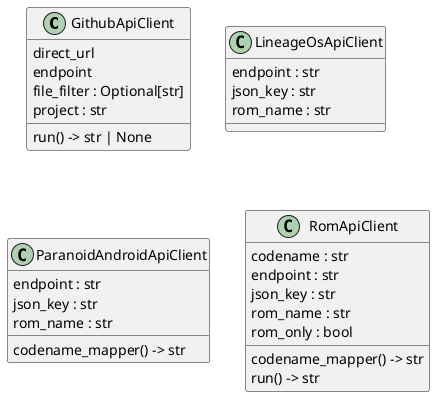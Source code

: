 @startuml classes
set namespaceSeparator none
class "GithubApiClient" as clients.github.GithubApiClient {
  direct_url
  endpoint
  file_filter : Optional[str]
  project : str
  run() -> str | None
}
class "LineageOsApiClient" as clients.los.LineageOsApiClient {
  endpoint : str
  json_key : str
  rom_name : str
}
class "ParanoidAndroidApiClient" as clients.pa.ParanoidAndroidApiClient {
  endpoint : str
  json_key : str
  rom_name : str
  codename_mapper() -> str
}
class "RomApiClient" as clients.rom_api.RomApiClient {
  codename : str
  endpoint : str
  json_key : str
  rom_name : str
  rom_only : bool
  codename_mapper() -> str
  run() -> str
}
@enduml
